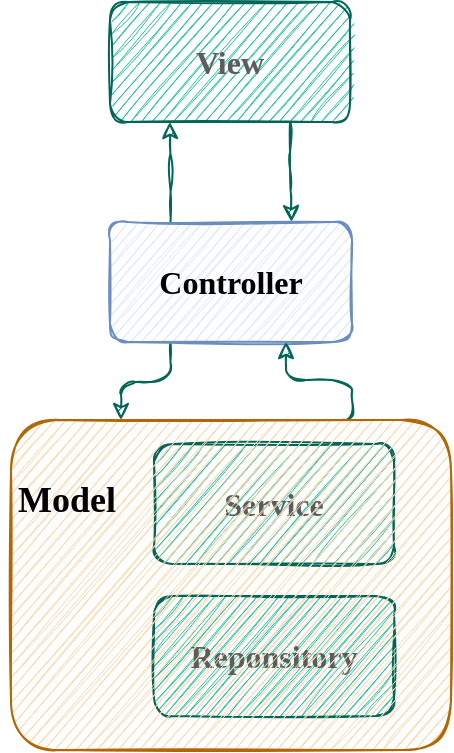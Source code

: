 <mxfile version="18.1.2" type="github">
  <diagram id="W3fD8ybXAZ133hCvVWz9" name="Page-1">
    <mxGraphModel dx="1550" dy="864" grid="1" gridSize="11" guides="1" tooltips="1" connect="1" arrows="1" fold="1" page="1" pageScale="1" pageWidth="1169" pageHeight="827" math="0" shadow="0">
      <root>
        <mxCell id="0" />
        <mxCell id="1" parent="0" />
        <mxCell id="MvkY0Jf2gJ0Dsn5GSAKi-19" style="edgeStyle=orthogonalEdgeStyle;curved=0;rounded=1;sketch=1;orthogonalLoop=1;jettySize=auto;html=1;exitX=0.75;exitY=1;exitDx=0;exitDy=0;entryX=0.75;entryY=0;entryDx=0;entryDy=0;fontColor=#5C5C5C;strokeColor=#006658;fillColor=#21C0A5;" edge="1" parent="1" source="MvkY0Jf2gJ0Dsn5GSAKi-1" target="MvkY0Jf2gJ0Dsn5GSAKi-8">
          <mxGeometry relative="1" as="geometry" />
        </mxCell>
        <mxCell id="MvkY0Jf2gJ0Dsn5GSAKi-1" value="View" style="rounded=1;whiteSpace=wrap;html=1;fontFamily=Comic Sans MS;horizontal=1;fontStyle=1;align=center;verticalAlign=middle;fontSize=16;fillColor=#21C0A5;strokeColor=#006658;fontColor=#5C5C5C;sketch=1;" vertex="1" parent="1">
          <mxGeometry x="341" y="110" width="120" height="60" as="geometry" />
        </mxCell>
        <mxCell id="MvkY0Jf2gJ0Dsn5GSAKi-18" style="edgeStyle=orthogonalEdgeStyle;curved=0;rounded=1;sketch=1;orthogonalLoop=1;jettySize=auto;html=1;exitX=0.25;exitY=1;exitDx=0;exitDy=0;entryX=0.25;entryY=0;entryDx=0;entryDy=0;fontColor=#5C5C5C;strokeColor=#006658;fillColor=#21C0A5;" edge="1" parent="1" source="MvkY0Jf2gJ0Dsn5GSAKi-8" target="MvkY0Jf2gJ0Dsn5GSAKi-14">
          <mxGeometry relative="1" as="geometry" />
        </mxCell>
        <mxCell id="MvkY0Jf2gJ0Dsn5GSAKi-20" style="edgeStyle=orthogonalEdgeStyle;curved=0;rounded=1;sketch=1;orthogonalLoop=1;jettySize=auto;html=1;exitX=0.25;exitY=0;exitDx=0;exitDy=0;entryX=0.25;entryY=1;entryDx=0;entryDy=0;fontColor=#5C5C5C;strokeColor=#006658;fillColor=#21C0A5;" edge="1" parent="1" source="MvkY0Jf2gJ0Dsn5GSAKi-8" target="MvkY0Jf2gJ0Dsn5GSAKi-1">
          <mxGeometry relative="1" as="geometry" />
        </mxCell>
        <mxCell id="MvkY0Jf2gJ0Dsn5GSAKi-8" value="Controller" style="rounded=1;whiteSpace=wrap;html=1;fontFamily=Comic Sans MS;horizontal=1;fontStyle=1;align=center;verticalAlign=middle;fontSize=16;fillColor=#dae8fc;strokeColor=#6c8ebf;sketch=1;" vertex="1" parent="1">
          <mxGeometry x="341" y="220" width="121" height="60" as="geometry" />
        </mxCell>
        <mxCell id="MvkY0Jf2gJ0Dsn5GSAKi-11" value="Service" style="rounded=1;whiteSpace=wrap;html=1;fontFamily=Comic Sans MS;horizontal=1;fontStyle=1;align=center;verticalAlign=middle;fontSize=16;fillColor=#21C0A5;strokeColor=#006658;fontColor=#5C5C5C;sketch=1;" vertex="1" parent="1">
          <mxGeometry x="363" y="331" width="120" height="60" as="geometry" />
        </mxCell>
        <mxCell id="MvkY0Jf2gJ0Dsn5GSAKi-12" value="Reponsitory" style="rounded=1;whiteSpace=wrap;html=1;fontFamily=Comic Sans MS;horizontal=1;fontStyle=1;align=center;verticalAlign=middle;fontSize=16;fillColor=#21C0A5;strokeColor=#006658;fontColor=#5C5C5C;sketch=1;" vertex="1" parent="1">
          <mxGeometry x="363" y="407" width="120" height="60" as="geometry" />
        </mxCell>
        <mxCell id="MvkY0Jf2gJ0Dsn5GSAKi-16" style="edgeStyle=orthogonalEdgeStyle;curved=0;rounded=1;sketch=1;orthogonalLoop=1;jettySize=auto;html=1;exitX=0.75;exitY=0;exitDx=0;exitDy=0;fontColor=#5C5C5C;strokeColor=#006658;fillColor=#21C0A5;" edge="1" parent="1" source="MvkY0Jf2gJ0Dsn5GSAKi-14" target="MvkY0Jf2gJ0Dsn5GSAKi-8">
          <mxGeometry relative="1" as="geometry">
            <Array as="points">
              <mxPoint x="462" y="299" />
              <mxPoint x="429" y="299" />
            </Array>
          </mxGeometry>
        </mxCell>
        <mxCell id="MvkY0Jf2gJ0Dsn5GSAKi-14" value="" style="rounded=1;whiteSpace=wrap;html=1;sketch=1;labelBorderColor=none;fontStyle=0;fillColor=#fad7ac;strokeColor=#b46504;" vertex="1" parent="1">
          <mxGeometry x="291.5" y="319" width="220" height="165" as="geometry" />
        </mxCell>
        <mxCell id="MvkY0Jf2gJ0Dsn5GSAKi-21" value="&lt;h2&gt;&lt;font face=&quot;Comic Sans MS&quot;&gt;Model&lt;/font&gt;&lt;/h2&gt;" style="text;html=1;align=center;verticalAlign=middle;resizable=0;points=[];autosize=1;fillColor=none;" vertex="1" parent="1">
          <mxGeometry x="286" y="331" width="66" height="55" as="geometry" />
        </mxCell>
      </root>
    </mxGraphModel>
  </diagram>
</mxfile>
